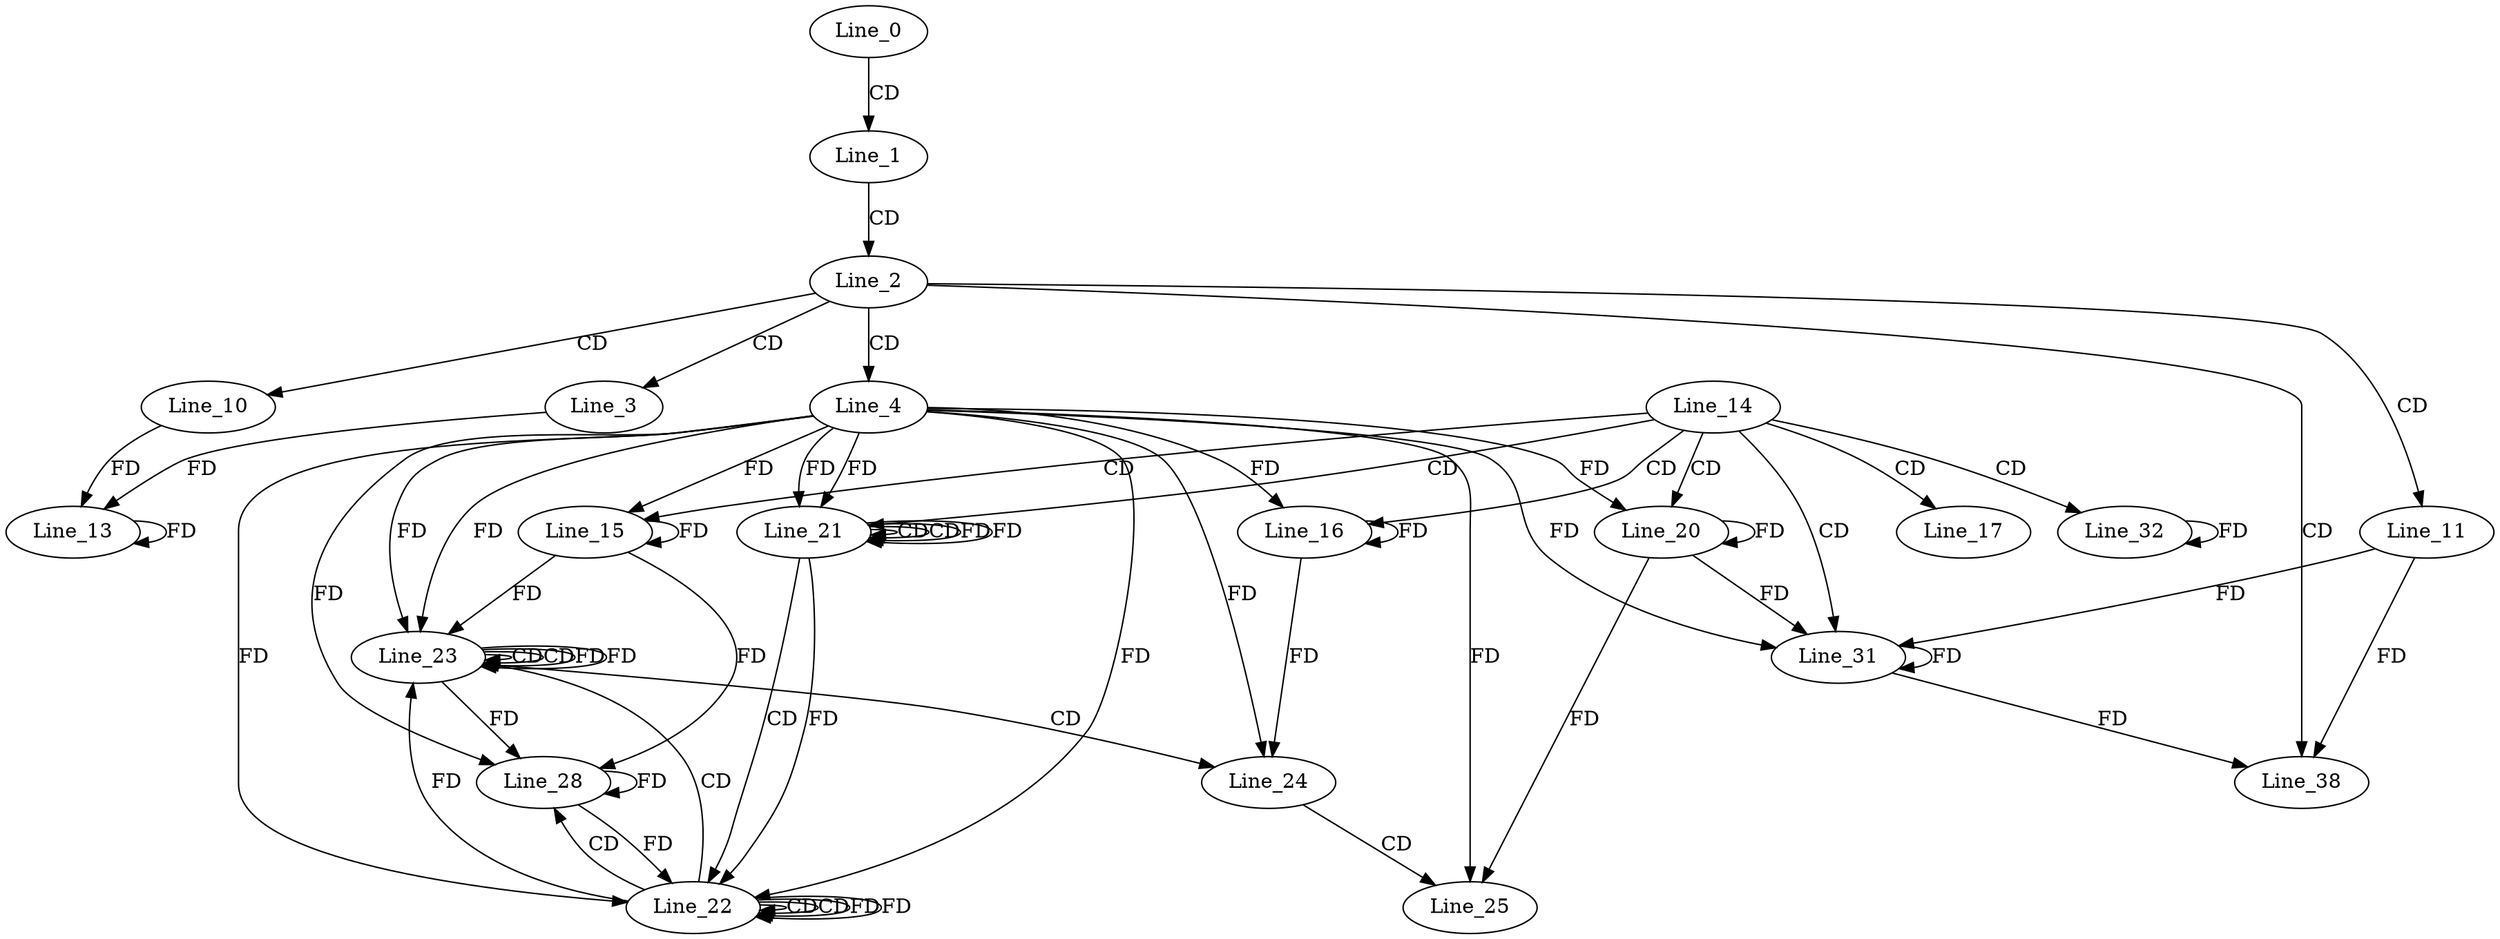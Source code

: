 digraph G {
  Line_0;
  Line_1;
  Line_2;
  Line_3;
  Line_4;
  Line_10;
  Line_11;
  Line_13;
  Line_13;
  Line_13;
  Line_14;
  Line_15;
  Line_15;
  Line_16;
  Line_16;
  Line_17;
  Line_20;
  Line_21;
  Line_21;
  Line_21;
  Line_22;
  Line_22;
  Line_22;
  Line_23;
  Line_23;
  Line_23;
  Line_24;
  Line_25;
  Line_28;
  Line_31;
  Line_32;
  Line_32;
  Line_32;
  Line_38;
  Line_0 -> Line_1 [ label="CD" ];
  Line_1 -> Line_2 [ label="CD" ];
  Line_2 -> Line_3 [ label="CD" ];
  Line_2 -> Line_4 [ label="CD" ];
  Line_2 -> Line_10 [ label="CD" ];
  Line_2 -> Line_11 [ label="CD" ];
  Line_10 -> Line_13 [ label="FD" ];
  Line_13 -> Line_13 [ label="FD" ];
  Line_3 -> Line_13 [ label="FD" ];
  Line_14 -> Line_15 [ label="CD" ];
  Line_15 -> Line_15 [ label="FD" ];
  Line_4 -> Line_15 [ label="FD" ];
  Line_14 -> Line_16 [ label="CD" ];
  Line_16 -> Line_16 [ label="FD" ];
  Line_4 -> Line_16 [ label="FD" ];
  Line_14 -> Line_17 [ label="CD" ];
  Line_14 -> Line_20 [ label="CD" ];
  Line_20 -> Line_20 [ label="FD" ];
  Line_4 -> Line_20 [ label="FD" ];
  Line_14 -> Line_21 [ label="CD" ];
  Line_21 -> Line_21 [ label="CD" ];
  Line_4 -> Line_21 [ label="FD" ];
  Line_21 -> Line_21 [ label="CD" ];
  Line_21 -> Line_21 [ label="FD" ];
  Line_4 -> Line_21 [ label="FD" ];
  Line_21 -> Line_22 [ label="CD" ];
  Line_22 -> Line_22 [ label="CD" ];
  Line_4 -> Line_22 [ label="FD" ];
  Line_22 -> Line_22 [ label="CD" ];
  Line_22 -> Line_22 [ label="FD" ];
  Line_4 -> Line_22 [ label="FD" ];
  Line_21 -> Line_22 [ label="FD" ];
  Line_22 -> Line_23 [ label="CD" ];
  Line_23 -> Line_23 [ label="CD" ];
  Line_4 -> Line_23 [ label="FD" ];
  Line_22 -> Line_23 [ label="FD" ];
  Line_23 -> Line_23 [ label="CD" ];
  Line_23 -> Line_23 [ label="FD" ];
  Line_4 -> Line_23 [ label="FD" ];
  Line_15 -> Line_23 [ label="FD" ];
  Line_23 -> Line_24 [ label="CD" ];
  Line_16 -> Line_24 [ label="FD" ];
  Line_4 -> Line_24 [ label="FD" ];
  Line_24 -> Line_25 [ label="CD" ];
  Line_20 -> Line_25 [ label="FD" ];
  Line_4 -> Line_25 [ label="FD" ];
  Line_22 -> Line_28 [ label="CD" ];
  Line_23 -> Line_28 [ label="FD" ];
  Line_28 -> Line_28 [ label="FD" ];
  Line_4 -> Line_28 [ label="FD" ];
  Line_15 -> Line_28 [ label="FD" ];
  Line_14 -> Line_31 [ label="CD" ];
  Line_31 -> Line_31 [ label="FD" ];
  Line_11 -> Line_31 [ label="FD" ];
  Line_20 -> Line_31 [ label="FD" ];
  Line_4 -> Line_31 [ label="FD" ];
  Line_14 -> Line_32 [ label="CD" ];
  Line_32 -> Line_32 [ label="FD" ];
  Line_2 -> Line_38 [ label="CD" ];
  Line_31 -> Line_38 [ label="FD" ];
  Line_11 -> Line_38 [ label="FD" ];
  Line_21 -> Line_21 [ label="FD" ];
  Line_22 -> Line_22 [ label="FD" ];
  Line_28 -> Line_22 [ label="FD" ];
  Line_23 -> Line_23 [ label="FD" ];
}
